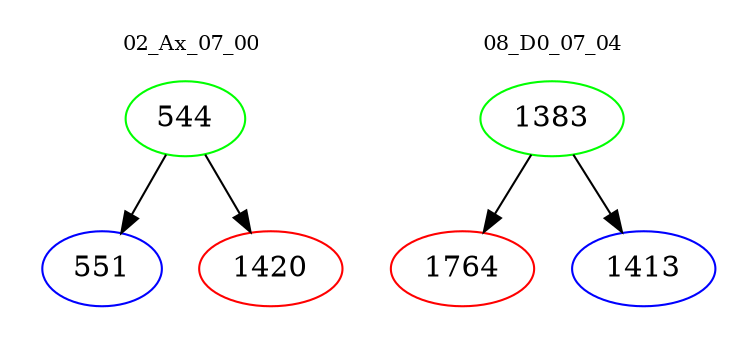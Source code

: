 digraph{
subgraph cluster_0 {
color = white
label = "02_Ax_07_00";
fontsize=10;
T0_544 [label="544", color="green"]
T0_544 -> T0_551 [color="black"]
T0_551 [label="551", color="blue"]
T0_544 -> T0_1420 [color="black"]
T0_1420 [label="1420", color="red"]
}
subgraph cluster_1 {
color = white
label = "08_D0_07_04";
fontsize=10;
T1_1383 [label="1383", color="green"]
T1_1383 -> T1_1764 [color="black"]
T1_1764 [label="1764", color="red"]
T1_1383 -> T1_1413 [color="black"]
T1_1413 [label="1413", color="blue"]
}
}
